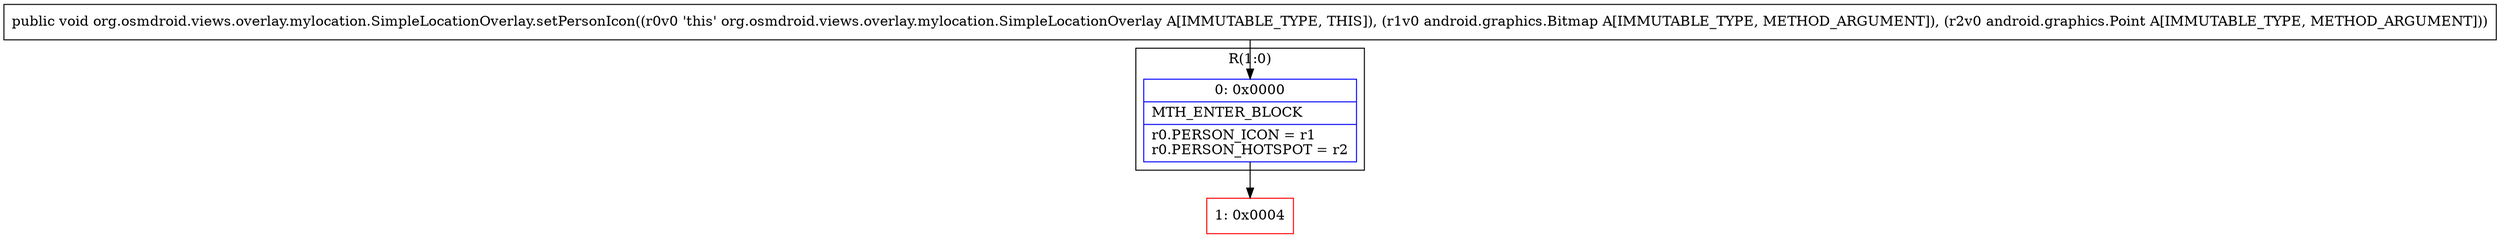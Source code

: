 digraph "CFG fororg.osmdroid.views.overlay.mylocation.SimpleLocationOverlay.setPersonIcon(Landroid\/graphics\/Bitmap;Landroid\/graphics\/Point;)V" {
subgraph cluster_Region_171459056 {
label = "R(1:0)";
node [shape=record,color=blue];
Node_0 [shape=record,label="{0\:\ 0x0000|MTH_ENTER_BLOCK\l|r0.PERSON_ICON = r1\lr0.PERSON_HOTSPOT = r2\l}"];
}
Node_1 [shape=record,color=red,label="{1\:\ 0x0004}"];
MethodNode[shape=record,label="{public void org.osmdroid.views.overlay.mylocation.SimpleLocationOverlay.setPersonIcon((r0v0 'this' org.osmdroid.views.overlay.mylocation.SimpleLocationOverlay A[IMMUTABLE_TYPE, THIS]), (r1v0 android.graphics.Bitmap A[IMMUTABLE_TYPE, METHOD_ARGUMENT]), (r2v0 android.graphics.Point A[IMMUTABLE_TYPE, METHOD_ARGUMENT])) }"];
MethodNode -> Node_0;
Node_0 -> Node_1;
}

